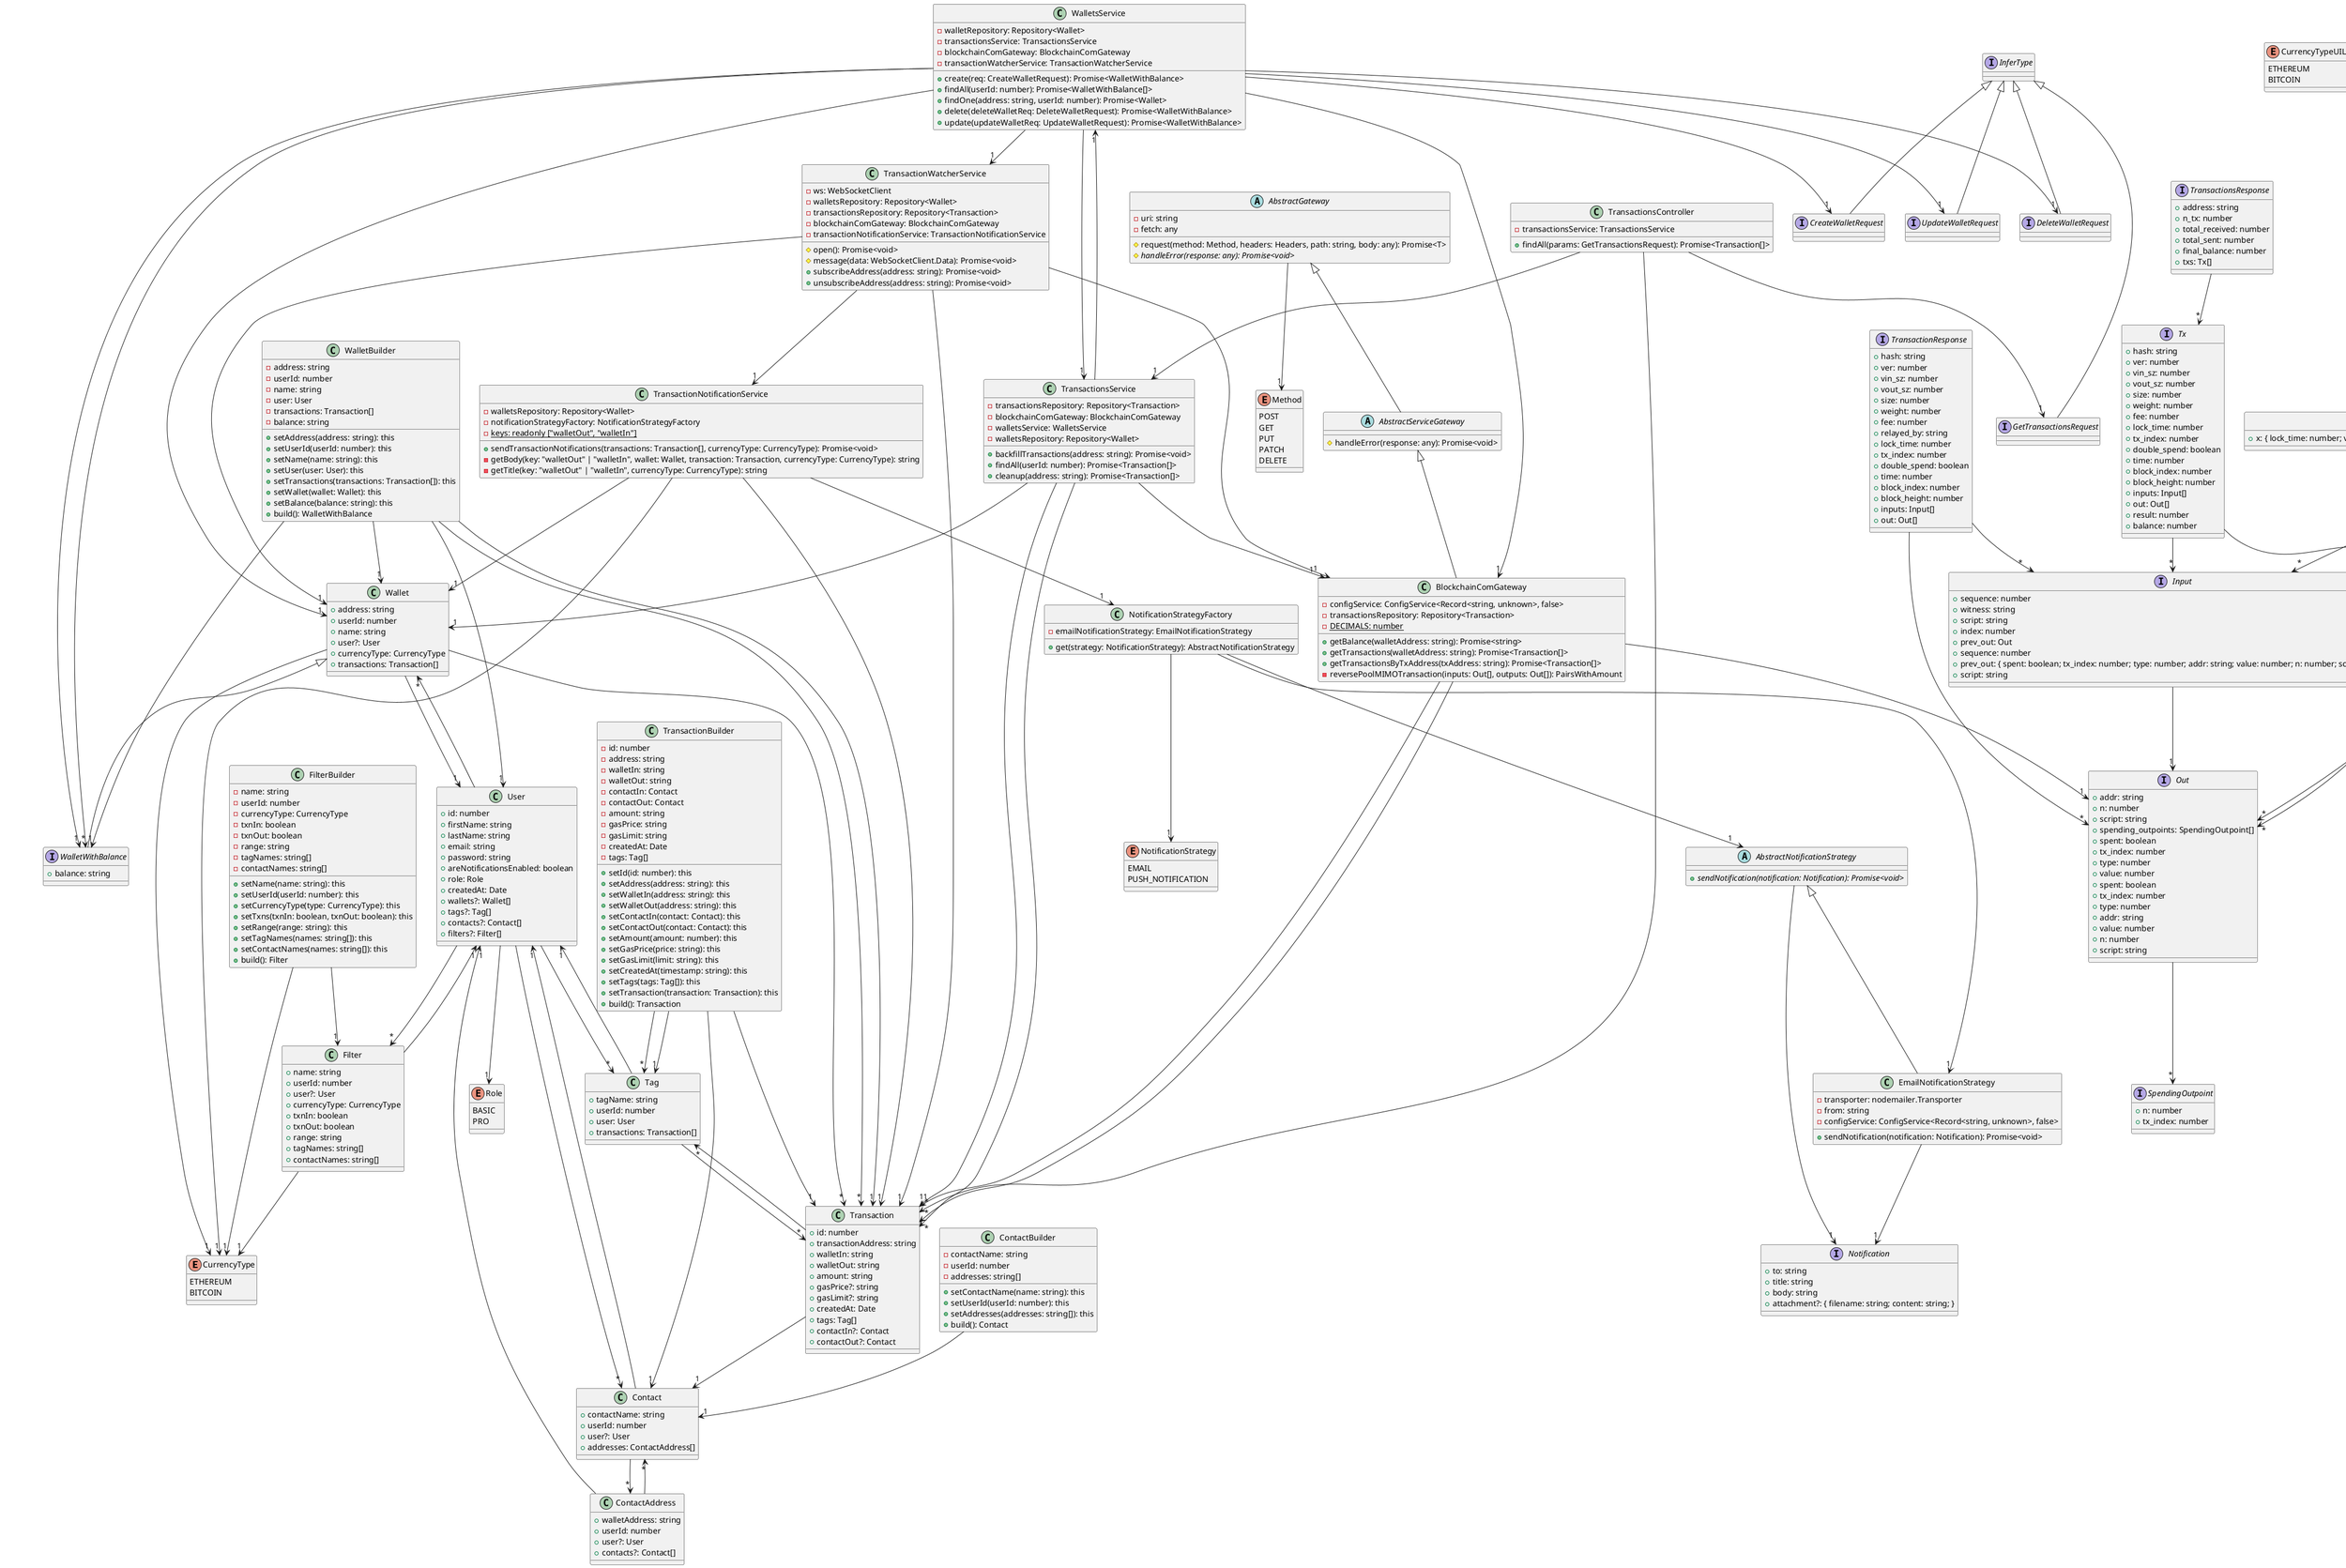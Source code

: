 @startuml
enum CurrencyType {
    ETHEREUM
    BITCOIN
}
enum CurrencyTypeUILabels {
    ETHEREUM
    BITCOIN
}
interface WalletWithBalance extends Wallet {
    +balance: string
}
class Wallet {
    +address: string
    +userId: number
    +name: string
    +user?: User
    +currencyType: CurrencyType
    +transactions: Transaction[]
}
class WalletBuilder {
    -address: string
    -userId: number
    -name: string
    -user: User
    -transactions: Transaction[]
    -balance: string
    +setAddress(address: string): this
    +setUserId(userId: number): this
    +setName(name: string): this
    +setUser(user: User): this
    +setTransactions(transactions: Transaction[]): this
    +setWallet(wallet: Wallet): this
    +setBalance(balance: string): this
    +build(): WalletWithBalance
}
class ContactAddress {
    +walletAddress: string
    +userId: number
    +user?: User
    +contacts?: Contact[]
}
class Contact {
    +contactName: string
    +userId: number
    +user?: User
    +addresses: ContactAddress[]
}
class ContactBuilder {
    -contactName: string
    -userId: number
    -addresses: string[]
    +setContactName(name: string): this
    +setUserId(userId: number): this
    +setAddresses(addresses: string[]): this
    +build(): Contact
}
enum Role {
    BASIC
    PRO
}
class Filter {
    +name: string
    +userId: number
    +user?: User
    +currencyType: CurrencyType
    +txnIn: boolean
    +txnOut: boolean
    +range: string
    +tagNames: string[]
    +contactNames: string[]
}
class FilterBuilder {
    -name: string
    -userId: number
    -currencyType: CurrencyType
    -txnIn: boolean
    -txnOut: boolean
    -range: string
    -tagNames: string[]
    -contactNames: string[]
    +setName(name: string): this
    +setUserId(userId: number): this
    +setCurrencyType(type: CurrencyType): this
    +setTxns(txnIn: boolean, txnOut: boolean): this
    +setRange(range: string): this
    +setTagNames(names: string[]): this
    +setContactNames(names: string[]): this
    +build(): Filter
}
class User {
    +id: number
    +firstName: string
    +lastName: string
    +email: string
    +password: string
    +areNotificationsEnabled: boolean
    +role: Role
    +createdAt: Date
    +wallets?: Wallet[]
    +tags?: Tag[]
    +contacts?: Contact[]
    +filters?: Filter[]
}
class Tag {
    +tagName: string
    +userId: number
    +user: User
    +transactions: Transaction[]
}
class Transaction {
    +id: number
    +transactionAddress: string
    +walletIn: string
    +walletOut: string
    +amount: string
    +gasPrice?: string
    +gasLimit?: string
    +createdAt: Date
    +tags: Tag[]
    +contactIn?: Contact
    +contactOut?: Contact
}
class TransactionBuilder {
    -id: number
    -address: string
    -walletIn: string
    -walletOut: string
    -contactIn: Contact
    -contactOut: Contact
    -amount: string
    -gasPrice: string
    -gasLimit: string
    -createdAt: Date
    -tags: Tag[]
    +setId(id: number): this
    +setAddress(address: string): this
    +setWalletIn(address: string): this
    +setWalletOut(address: string): this
    +setContactIn(contact: Contact): this
    +setContactOut(contact: Contact): this
    +setAmount(amount: number): this
    +setGasPrice(price: string): this
    +setGasLimit(limit: string): this
    +setCreatedAt(timestamp: string): this
    +setTags(tags: Tag[]): this
    +setTransaction(transaction: Transaction): this
    +build(): Transaction
}
interface CreateWalletRequest extends InferType
interface UpdateWalletRequest extends InferType
abstract class AbstractNotificationStrategy {
    +{abstract} sendNotification(notification: Notification): Promise<void>
}
interface Notification {
    +to: string
    +title: string
    +body: string
    +attachment?: { filename: string; content: string; }
}
class EmailNotificationStrategy extends AbstractNotificationStrategy {
    -transporter: nodemailer.Transporter
    -from: string
    -configService: ConfigService<Record<string, unknown>, false>
    +sendNotification(notification: Notification): Promise<void>
}
class NotificationStrategyFactory {
    -emailNotificationStrategy: EmailNotificationStrategy
    +get(strategy: NotificationStrategy): AbstractNotificationStrategy
}
enum NotificationStrategy {
    EMAIL
    PUSH_NOTIFICATION
}
class TransactionNotificationService {
    -walletsRepository: Repository<Wallet>
    -notificationStrategyFactory: NotificationStrategyFactory
    +sendTransactionNotifications(transactions: Transaction[], currencyType: CurrencyType): Promise<void>
    -getBody(key: "walletOut" | "walletIn", wallet: Wallet, transaction: Transaction, currencyType: CurrencyType): string
    -getTitle(key: "walletOut" | "walletIn", currencyType: CurrencyType): string
    -{static} keys: readonly ["walletOut", "walletIn"]
}
abstract class AbstractGateway {
    -uri: string
    -fetch: any
    #request(method: Method, headers: Headers, path: string, body: any): Promise<T>
    #{abstract} handleError(response: any): Promise<void>
}
enum Method {
    POST
    GET
    PUT
    PATCH
    DELETE
}
class HttpError extends Error {
    +message: string
    +status: number
}
abstract class AbstractServiceGateway extends AbstractGateway {
    #handleError(response: any): Promise<void>
}
class BlockchainComGateway extends AbstractServiceGateway {
    -configService: ConfigService<Record<string, unknown>, false>
    -transactionsRepository: Repository<Transaction>
    +getBalance(walletAddress: string): Promise<string>
    +getTransactions(walletAddress: string): Promise<Transaction[]>
    +getTransactionsByTxAddress(txAddress: string): Promise<Transaction[]>
    -reversePoolMIMOTransaction(inputs: Out[], outputs: Out[]): PairsWithAmount
    -{static} DECIMALS: number
}
interface BalanceResponse {
    +final_balance: number
    +n_tx: number
    +total_received: number
}
interface TransactionsResponse {
    +address: string
    +n_tx: number
    +total_received: number
    +total_sent: number
    +final_balance: number
    +txs: Tx[]
}
interface TransactionResponse {
    +hash: string
    +ver: number
    +vin_sz: number
    +vout_sz: number
    +size: number
    +weight: number
    +fee: number
    +relayed_by: string
    +lock_time: number
    +tx_index: number
    +double_spend: boolean
    +time: number
    +block_index: number
    +block_height: number
    +inputs: Input[]
    +out: Out[]
}
interface Tx {
    +hash: string
    +ver: number
    +vin_sz: number
    +vout_sz: number
    +size: number
    +weight: number
    +fee: number
    +lock_time: number
    +tx_index: number
    +double_spend: boolean
    +time: number
    +block_index: number
    +block_height: number
    +inputs: Input[]
    +out: Out[]
    +result: number
    +balance: number
}
interface Input {
    +sequence: number
    +witness: string
    +script: string
    +index: number
    +prev_out: Out
}
interface Out {
    +addr: string
    +n: number
    +script: string
    +spending_outpoints: SpendingOutpoint[]
    +spent: boolean
    +tx_index: number
    +type: number
    +value: number
}
interface SpendingOutpoint {
    +n: number
    +tx_index: number
}
class TransactionWatcherService {
    -ws: WebSocketClient
    -walletsRepository: Repository<Wallet>
    -transactionsRepository: Repository<Transaction>
    -blockchainComGateway: BlockchainComGateway
    -transactionNotificationService: TransactionNotificationService
    #open(): Promise<void>
    #message(data: WebSocketClient.Data): Promise<void>
    +subscribeAddress(address: string): Promise<void>
    +unsubscribeAddress(address: string): Promise<void>
}
interface WSMessage {
    +op: string
}
interface WSTransaction extends WSMessage {
    +x: { lock_time: number; ver: number; size: number; inputs: Input[]; time: number; tx_index: number; vin_sz: number; hash: string; vout_sz: number; relayed_by: string; out: Out[]; }
}
interface Input {
    +sequence: number
    +prev_out: { spent: boolean; tx_index: number; type: number; addr: string; value: number; n: number; script: string; }
    +script: string
}
interface Out {
    +spent: boolean
    +tx_index: number
    +type: number
    +addr: string
    +value: number
    +n: number
    +script: string
}
interface DeleteWalletRequest extends InferType
class WalletsService {
    -walletRepository: Repository<Wallet>
    -transactionsService: TransactionsService
    -blockchainComGateway: BlockchainComGateway
    -transactionWatcherService: TransactionWatcherService
    +create(req: CreateWalletRequest): Promise<WalletWithBalance>
    +findAll(userId: number): Promise<WalletWithBalance[]>
    +findOne(address: string, userId: number): Promise<Wallet>
    +delete(deleteWalletReq: DeleteWalletRequest): Promise<WalletWithBalance>
    +update(updateWalletReq: UpdateWalletRequest): Promise<WalletWithBalance>
}
class TransactionsService {
    -transactionsRepository: Repository<Transaction>
    -blockchainComGateway: BlockchainComGateway
    -walletsService: WalletsService
    -walletsRepository: Repository<Wallet>
    +backfillTransactions(address: string): Promise<void>
    +findAll(userId: number): Promise<Transaction[]>
    +cleanup(address: string): Promise<Transaction[]>
}
interface GetTransactionsRequest extends InferType
class TransactionsController {
    -transactionsService: TransactionsService
    +findAll(params: GetTransactionsRequest): Promise<Transaction[]>
}
Wallet --> "1" User
Wallet --> "1" CurrencyType
Wallet --> "*" Transaction
WalletBuilder --> "1" User
WalletBuilder --> "*" Transaction
WalletBuilder --> "1" Transaction
WalletBuilder --> "1" Wallet
WalletBuilder --> "1" WalletWithBalance
ContactAddress --> "1" User
ContactAddress --> "*" Contact
Contact --> "1" User
Contact --> "*" ContactAddress
ContactBuilder --> "1" Contact
Filter --> "1" User
Filter --> "1" CurrencyType
FilterBuilder --> "1" CurrencyType
FilterBuilder --> "1" Filter
User --> "1" Role
User --> "*" Wallet
User --> "*" Tag
User --> "*" Contact
User --> "*" Filter
Tag --> "1" User
Tag --> "*" Transaction
Transaction --> "*" Tag
Transaction --> "1" Contact
TransactionBuilder --> "1" Contact
TransactionBuilder --> "*" Tag
TransactionBuilder --> "1" Tag
TransactionBuilder --> "1" Transaction
AbstractNotificationStrategy --> "1" Notification
EmailNotificationStrategy --> "1" Notification
NotificationStrategyFactory --> "1" EmailNotificationStrategy
NotificationStrategyFactory --> "1" NotificationStrategy
NotificationStrategyFactory --> "1" AbstractNotificationStrategy
TransactionNotificationService --> "1" Wallet
TransactionNotificationService --> "1" NotificationStrategyFactory
TransactionNotificationService --> "1" Transaction
TransactionNotificationService --> "1" CurrencyType
AbstractGateway --> "1" Method
BlockchainComGateway --> "1" Transaction
BlockchainComGateway --> "*" Transaction
BlockchainComGateway --> "1" Out
TransactionsResponse --> "*" Tx
TransactionResponse --> "*" Input
TransactionResponse --> "*" Out
Tx --> "*" Input
Tx --> "*" Out
Input --> "1" Out
Out --> "*" SpendingOutpoint
TransactionWatcherService --> "1" Wallet
TransactionWatcherService --> "1" Transaction
TransactionWatcherService --> "1" BlockchainComGateway
TransactionWatcherService --> "1" TransactionNotificationService
WSTransaction --> "*" Input
WSTransaction --> "*" Out
WalletsService --> "1" Wallet
WalletsService --> "1" TransactionsService
WalletsService --> "1" BlockchainComGateway
WalletsService --> "1" TransactionWatcherService
WalletsService --> "1" CreateWalletRequest
WalletsService --> "1" WalletWithBalance
WalletsService --> "*" WalletWithBalance
WalletsService --> "1" DeleteWalletRequest
WalletsService --> "1" UpdateWalletRequest
TransactionsService --> "1" Transaction
TransactionsService --> "1" BlockchainComGateway
TransactionsService --> "1" WalletsService
TransactionsService --> "1" Wallet
TransactionsService --> "*" Transaction
TransactionsController --> "1" TransactionsService
TransactionsController --> "1" GetTransactionsRequest
TransactionsController --> "*" Transaction
@enduml